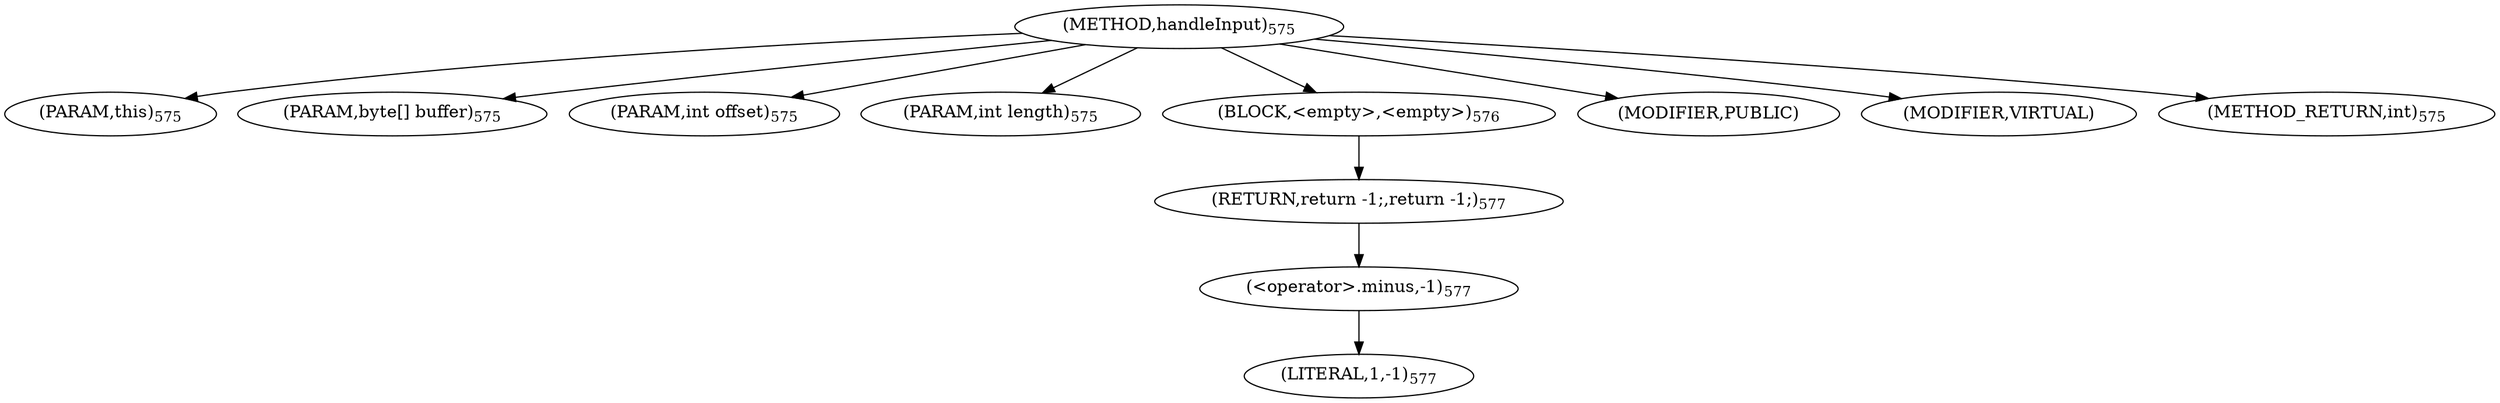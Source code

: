 digraph "handleInput" {  
"1153" [label = <(METHOD,handleInput)<SUB>575</SUB>> ]
"1154" [label = <(PARAM,this)<SUB>575</SUB>> ]
"1155" [label = <(PARAM,byte[] buffer)<SUB>575</SUB>> ]
"1156" [label = <(PARAM,int offset)<SUB>575</SUB>> ]
"1157" [label = <(PARAM,int length)<SUB>575</SUB>> ]
"1158" [label = <(BLOCK,&lt;empty&gt;,&lt;empty&gt;)<SUB>576</SUB>> ]
"1159" [label = <(RETURN,return -1;,return -1;)<SUB>577</SUB>> ]
"1160" [label = <(&lt;operator&gt;.minus,-1)<SUB>577</SUB>> ]
"1161" [label = <(LITERAL,1,-1)<SUB>577</SUB>> ]
"1162" [label = <(MODIFIER,PUBLIC)> ]
"1163" [label = <(MODIFIER,VIRTUAL)> ]
"1164" [label = <(METHOD_RETURN,int)<SUB>575</SUB>> ]
  "1153" -> "1154" 
  "1153" -> "1155" 
  "1153" -> "1156" 
  "1153" -> "1157" 
  "1153" -> "1158" 
  "1153" -> "1162" 
  "1153" -> "1163" 
  "1153" -> "1164" 
  "1158" -> "1159" 
  "1159" -> "1160" 
  "1160" -> "1161" 
}

